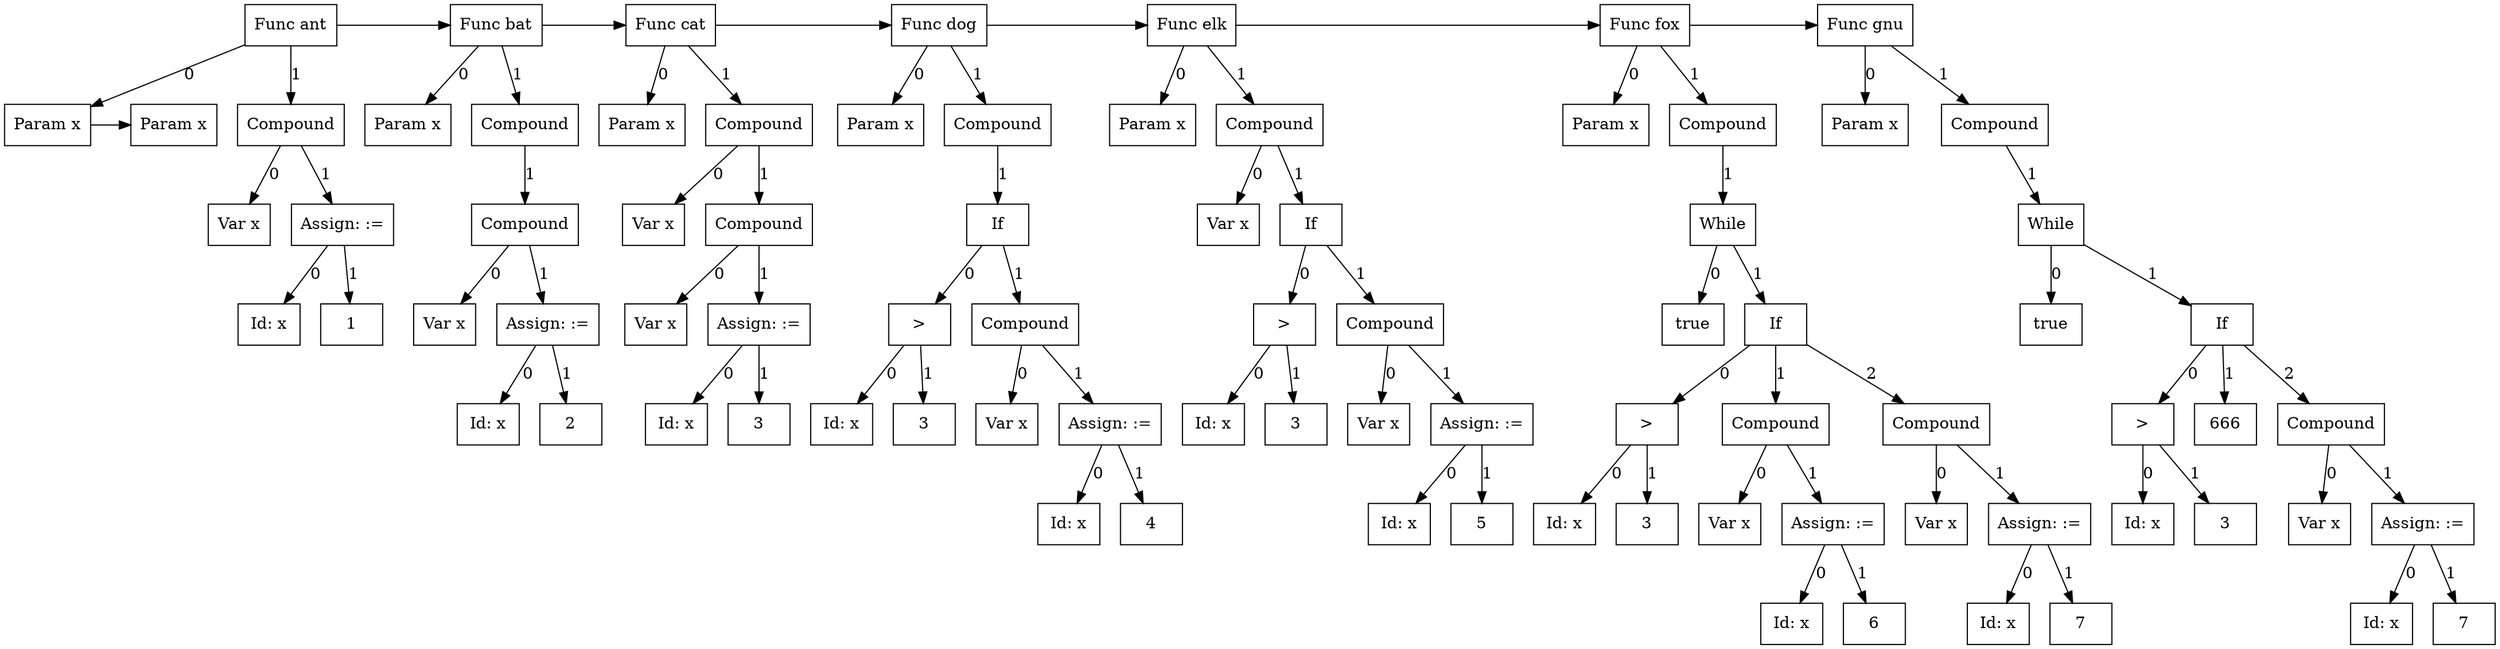 digraph G {
node7 [label="Func ant"; shape=box];
subgraph childNames_7 {
rankdir="LR"; rank="same"; ordering=out
node0 [label="Param x"; shape=box];
node6 [label="Compound"; shape=box];
}

subgraph childPtrs_7 {
rankdir="TB";
node7 -> node0 [label="0"];
node7 -> node6 [label="1"];
}

subgraph SibNames_0 {
rankdir="LR"; rank="same";
node0 [label="Param x"; shape=box];
node1 [label="Param x"; shape=box];
}

subgraph SibPtrs_0 {
rankdir="LR";
node0 -> node1;
}

subgraph childNames_6 {
rankdir="LR"; rank="same"; ordering=out
node2 [label="Var x"; shape=box];
node5 [label="Assign: :="; shape=box];
}

subgraph childPtrs_6 {
rankdir="TB";
node6 -> node2 [label="0"];
node6 -> node5 [label="1"];
}

subgraph childNames_5 {
rankdir="LR"; rank="same"; ordering=out
node3 [label="Id: x"; shape=box];
node4 [label="1"; shape=box];
}

subgraph childPtrs_5 {
rankdir="TB";
node5 -> node3 [label="0"];
node5 -> node4 [label="1"];
}

subgraph SibNames_7 {
rankdir="LR"; rank="same";
node7 [label="Func ant"; shape=box];
node15 [label="Func bat"; shape=box];
node24 [label="Func cat"; shape=box];
node36 [label="Func dog"; shape=box];
node49 [label="Func elk"; shape=box];
node68 [label="Func fox"; shape=box];
node83 [label="Func gnu"; shape=box];
}

subgraph SibPtrs_7 {
rankdir="LR";
node7 -> node15;
node15 -> node24;
node24 -> node36;
node36 -> node49;
node49 -> node68;
node68 -> node83;
}

subgraph childNames_15 {
rankdir="LR"; rank="same"; ordering=out
node8 [label="Param x"; shape=box];
node14 [label="Compound"; shape=box];
}

subgraph childPtrs_15 {
rankdir="TB";
node15 -> node8 [label="0"];
node15 -> node14 [label="1"];
}

subgraph childNames_14 {
rankdir="LR"; rank="same"; ordering=out
node13 [label="Compound"; shape=box];
}

subgraph childPtrs_14 {
rankdir="TB";
node14 -> node13 [label="1"];
}

subgraph childNames_13 {
rankdir="LR"; rank="same"; ordering=out
node9 [label="Var x"; shape=box];
node12 [label="Assign: :="; shape=box];
}

subgraph childPtrs_13 {
rankdir="TB";
node13 -> node9 [label="0"];
node13 -> node12 [label="1"];
}

subgraph childNames_12 {
rankdir="LR"; rank="same"; ordering=out
node10 [label="Id: x"; shape=box];
node11 [label="2"; shape=box];
}

subgraph childPtrs_12 {
rankdir="TB";
node12 -> node10 [label="0"];
node12 -> node11 [label="1"];
}

subgraph childNames_24 {
rankdir="LR"; rank="same"; ordering=out
node16 [label="Param x"; shape=box];
node23 [label="Compound"; shape=box];
}

subgraph childPtrs_24 {
rankdir="TB";
node24 -> node16 [label="0"];
node24 -> node23 [label="1"];
}

subgraph childNames_23 {
rankdir="LR"; rank="same"; ordering=out
node17 [label="Var x"; shape=box];
node22 [label="Compound"; shape=box];
}

subgraph childPtrs_23 {
rankdir="TB";
node23 -> node17 [label="0"];
node23 -> node22 [label="1"];
}

subgraph childNames_22 {
rankdir="LR"; rank="same"; ordering=out
node18 [label="Var x"; shape=box];
node21 [label="Assign: :="; shape=box];
}

subgraph childPtrs_22 {
rankdir="TB";
node22 -> node18 [label="0"];
node22 -> node21 [label="1"];
}

subgraph childNames_21 {
rankdir="LR"; rank="same"; ordering=out
node19 [label="Id: x"; shape=box];
node20 [label="3"; shape=box];
}

subgraph childPtrs_21 {
rankdir="TB";
node21 -> node19 [label="0"];
node21 -> node20 [label="1"];
}

subgraph childNames_36 {
rankdir="LR"; rank="same"; ordering=out
node25 [label="Param x"; shape=box];
node35 [label="Compound"; shape=box];
}

subgraph childPtrs_36 {
rankdir="TB";
node36 -> node25 [label="0"];
node36 -> node35 [label="1"];
}

subgraph childNames_35 {
rankdir="LR"; rank="same"; ordering=out
node34 [label="If"; shape=box];
}

subgraph childPtrs_35 {
rankdir="TB";
node35 -> node34 [label="1"];
}

subgraph childNames_34 {
rankdir="LR"; rank="same"; ordering=out
node28 [label=">"; shape=box];
node33 [label="Compound"; shape=box];
}

subgraph childPtrs_34 {
rankdir="TB";
node34 -> node28 [label="0"];
node34 -> node33 [label="1"];
}

subgraph childNames_28 {
rankdir="LR"; rank="same"; ordering=out
node26 [label="Id: x"; shape=box];
node27 [label="3"; shape=box];
}

subgraph childPtrs_28 {
rankdir="TB";
node28 -> node26 [label="0"];
node28 -> node27 [label="1"];
}

subgraph childNames_33 {
rankdir="LR"; rank="same"; ordering=out
node29 [label="Var x"; shape=box];
node32 [label="Assign: :="; shape=box];
}

subgraph childPtrs_33 {
rankdir="TB";
node33 -> node29 [label="0"];
node33 -> node32 [label="1"];
}

subgraph childNames_32 {
rankdir="LR"; rank="same"; ordering=out
node30 [label="Id: x"; shape=box];
node31 [label="4"; shape=box];
}

subgraph childPtrs_32 {
rankdir="TB";
node32 -> node30 [label="0"];
node32 -> node31 [label="1"];
}

subgraph childNames_49 {
rankdir="LR"; rank="same"; ordering=out
node37 [label="Param x"; shape=box];
node48 [label="Compound"; shape=box];
}

subgraph childPtrs_49 {
rankdir="TB";
node49 -> node37 [label="0"];
node49 -> node48 [label="1"];
}

subgraph childNames_48 {
rankdir="LR"; rank="same"; ordering=out
node38 [label="Var x"; shape=box];
node47 [label="If"; shape=box];
}

subgraph childPtrs_48 {
rankdir="TB";
node48 -> node38 [label="0"];
node48 -> node47 [label="1"];
}

subgraph childNames_47 {
rankdir="LR"; rank="same"; ordering=out
node41 [label=">"; shape=box];
node46 [label="Compound"; shape=box];
}

subgraph childPtrs_47 {
rankdir="TB";
node47 -> node41 [label="0"];
node47 -> node46 [label="1"];
}

subgraph childNames_41 {
rankdir="LR"; rank="same"; ordering=out
node39 [label="Id: x"; shape=box];
node40 [label="3"; shape=box];
}

subgraph childPtrs_41 {
rankdir="TB";
node41 -> node39 [label="0"];
node41 -> node40 [label="1"];
}

subgraph childNames_46 {
rankdir="LR"; rank="same"; ordering=out
node42 [label="Var x"; shape=box];
node45 [label="Assign: :="; shape=box];
}

subgraph childPtrs_46 {
rankdir="TB";
node46 -> node42 [label="0"];
node46 -> node45 [label="1"];
}

subgraph childNames_45 {
rankdir="LR"; rank="same"; ordering=out
node43 [label="Id: x"; shape=box];
node44 [label="5"; shape=box];
}

subgraph childPtrs_45 {
rankdir="TB";
node45 -> node43 [label="0"];
node45 -> node44 [label="1"];
}

subgraph childNames_68 {
rankdir="LR"; rank="same"; ordering=out
node50 [label="Param x"; shape=box];
node67 [label="Compound"; shape=box];
}

subgraph childPtrs_68 {
rankdir="TB";
node68 -> node50 [label="0"];
node68 -> node67 [label="1"];
}

subgraph childNames_67 {
rankdir="LR"; rank="same"; ordering=out
node66 [label="While"; shape=box];
}

subgraph childPtrs_67 {
rankdir="TB";
node67 -> node66 [label="1"];
}

subgraph childNames_66 {
rankdir="LR"; rank="same"; ordering=out
node51 [label="true"; shape=box];
node65 [label="If"; shape=box];
}

subgraph childPtrs_66 {
rankdir="TB";
node66 -> node51 [label="0"];
node66 -> node65 [label="1"];
}

subgraph childNames_65 {
rankdir="LR"; rank="same"; ordering=out
node54 [label=">"; shape=box];
node59 [label="Compound"; shape=box];
node64 [label="Compound"; shape=box];
}

subgraph childPtrs_65 {
rankdir="TB";
node65 -> node54 [label="0"];
node65 -> node59 [label="1"];
node65 -> node64 [label="2"];
}

subgraph childNames_54 {
rankdir="LR"; rank="same"; ordering=out
node52 [label="Id: x"; shape=box];
node53 [label="3"; shape=box];
}

subgraph childPtrs_54 {
rankdir="TB";
node54 -> node52 [label="0"];
node54 -> node53 [label="1"];
}

subgraph childNames_59 {
rankdir="LR"; rank="same"; ordering=out
node55 [label="Var x"; shape=box];
node58 [label="Assign: :="; shape=box];
}

subgraph childPtrs_59 {
rankdir="TB";
node59 -> node55 [label="0"];
node59 -> node58 [label="1"];
}

subgraph childNames_58 {
rankdir="LR"; rank="same"; ordering=out
node56 [label="Id: x"; shape=box];
node57 [label="6"; shape=box];
}

subgraph childPtrs_58 {
rankdir="TB";
node58 -> node56 [label="0"];
node58 -> node57 [label="1"];
}

subgraph childNames_64 {
rankdir="LR"; rank="same"; ordering=out
node60 [label="Var x"; shape=box];
node63 [label="Assign: :="; shape=box];
}

subgraph childPtrs_64 {
rankdir="TB";
node64 -> node60 [label="0"];
node64 -> node63 [label="1"];
}

subgraph childNames_63 {
rankdir="LR"; rank="same"; ordering=out
node61 [label="Id: x"; shape=box];
node62 [label="7"; shape=box];
}

subgraph childPtrs_63 {
rankdir="TB";
node63 -> node61 [label="0"];
node63 -> node62 [label="1"];
}

subgraph childNames_83 {
rankdir="LR"; rank="same"; ordering=out
node69 [label="Param x"; shape=box];
node82 [label="Compound"; shape=box];
}

subgraph childPtrs_83 {
rankdir="TB";
node83 -> node69 [label="0"];
node83 -> node82 [label="1"];
}

subgraph childNames_82 {
rankdir="LR"; rank="same"; ordering=out
node81 [label="While"; shape=box];
}

subgraph childPtrs_82 {
rankdir="TB";
node82 -> node81 [label="1"];
}

subgraph childNames_81 {
rankdir="LR"; rank="same"; ordering=out
node70 [label="true"; shape=box];
node80 [label="If"; shape=box];
}

subgraph childPtrs_81 {
rankdir="TB";
node81 -> node70 [label="0"];
node81 -> node80 [label="1"];
}

subgraph childNames_80 {
rankdir="LR"; rank="same"; ordering=out
node73 [label=">"; shape=box];
node74 [label="666"; shape=box];
node79 [label="Compound"; shape=box];
}

subgraph childPtrs_80 {
rankdir="TB";
node80 -> node73 [label="0"];
node80 -> node74 [label="1"];
node80 -> node79 [label="2"];
}

subgraph childNames_73 {
rankdir="LR"; rank="same"; ordering=out
node71 [label="Id: x"; shape=box];
node72 [label="3"; shape=box];
}

subgraph childPtrs_73 {
rankdir="TB";
node73 -> node71 [label="0"];
node73 -> node72 [label="1"];
}

subgraph childNames_79 {
rankdir="LR"; rank="same"; ordering=out
node75 [label="Var x"; shape=box];
node78 [label="Assign: :="; shape=box];
}

subgraph childPtrs_79 {
rankdir="TB";
node79 -> node75 [label="0"];
node79 -> node78 [label="1"];
}

subgraph childNames_78 {
rankdir="LR"; rank="same"; ordering=out
node76 [label="Id: x"; shape=box];
node77 [label="7"; shape=box];
}

subgraph childPtrs_78 {
rankdir="TB";
node78 -> node76 [label="0"];
node78 -> node77 [label="1"];
}

}
